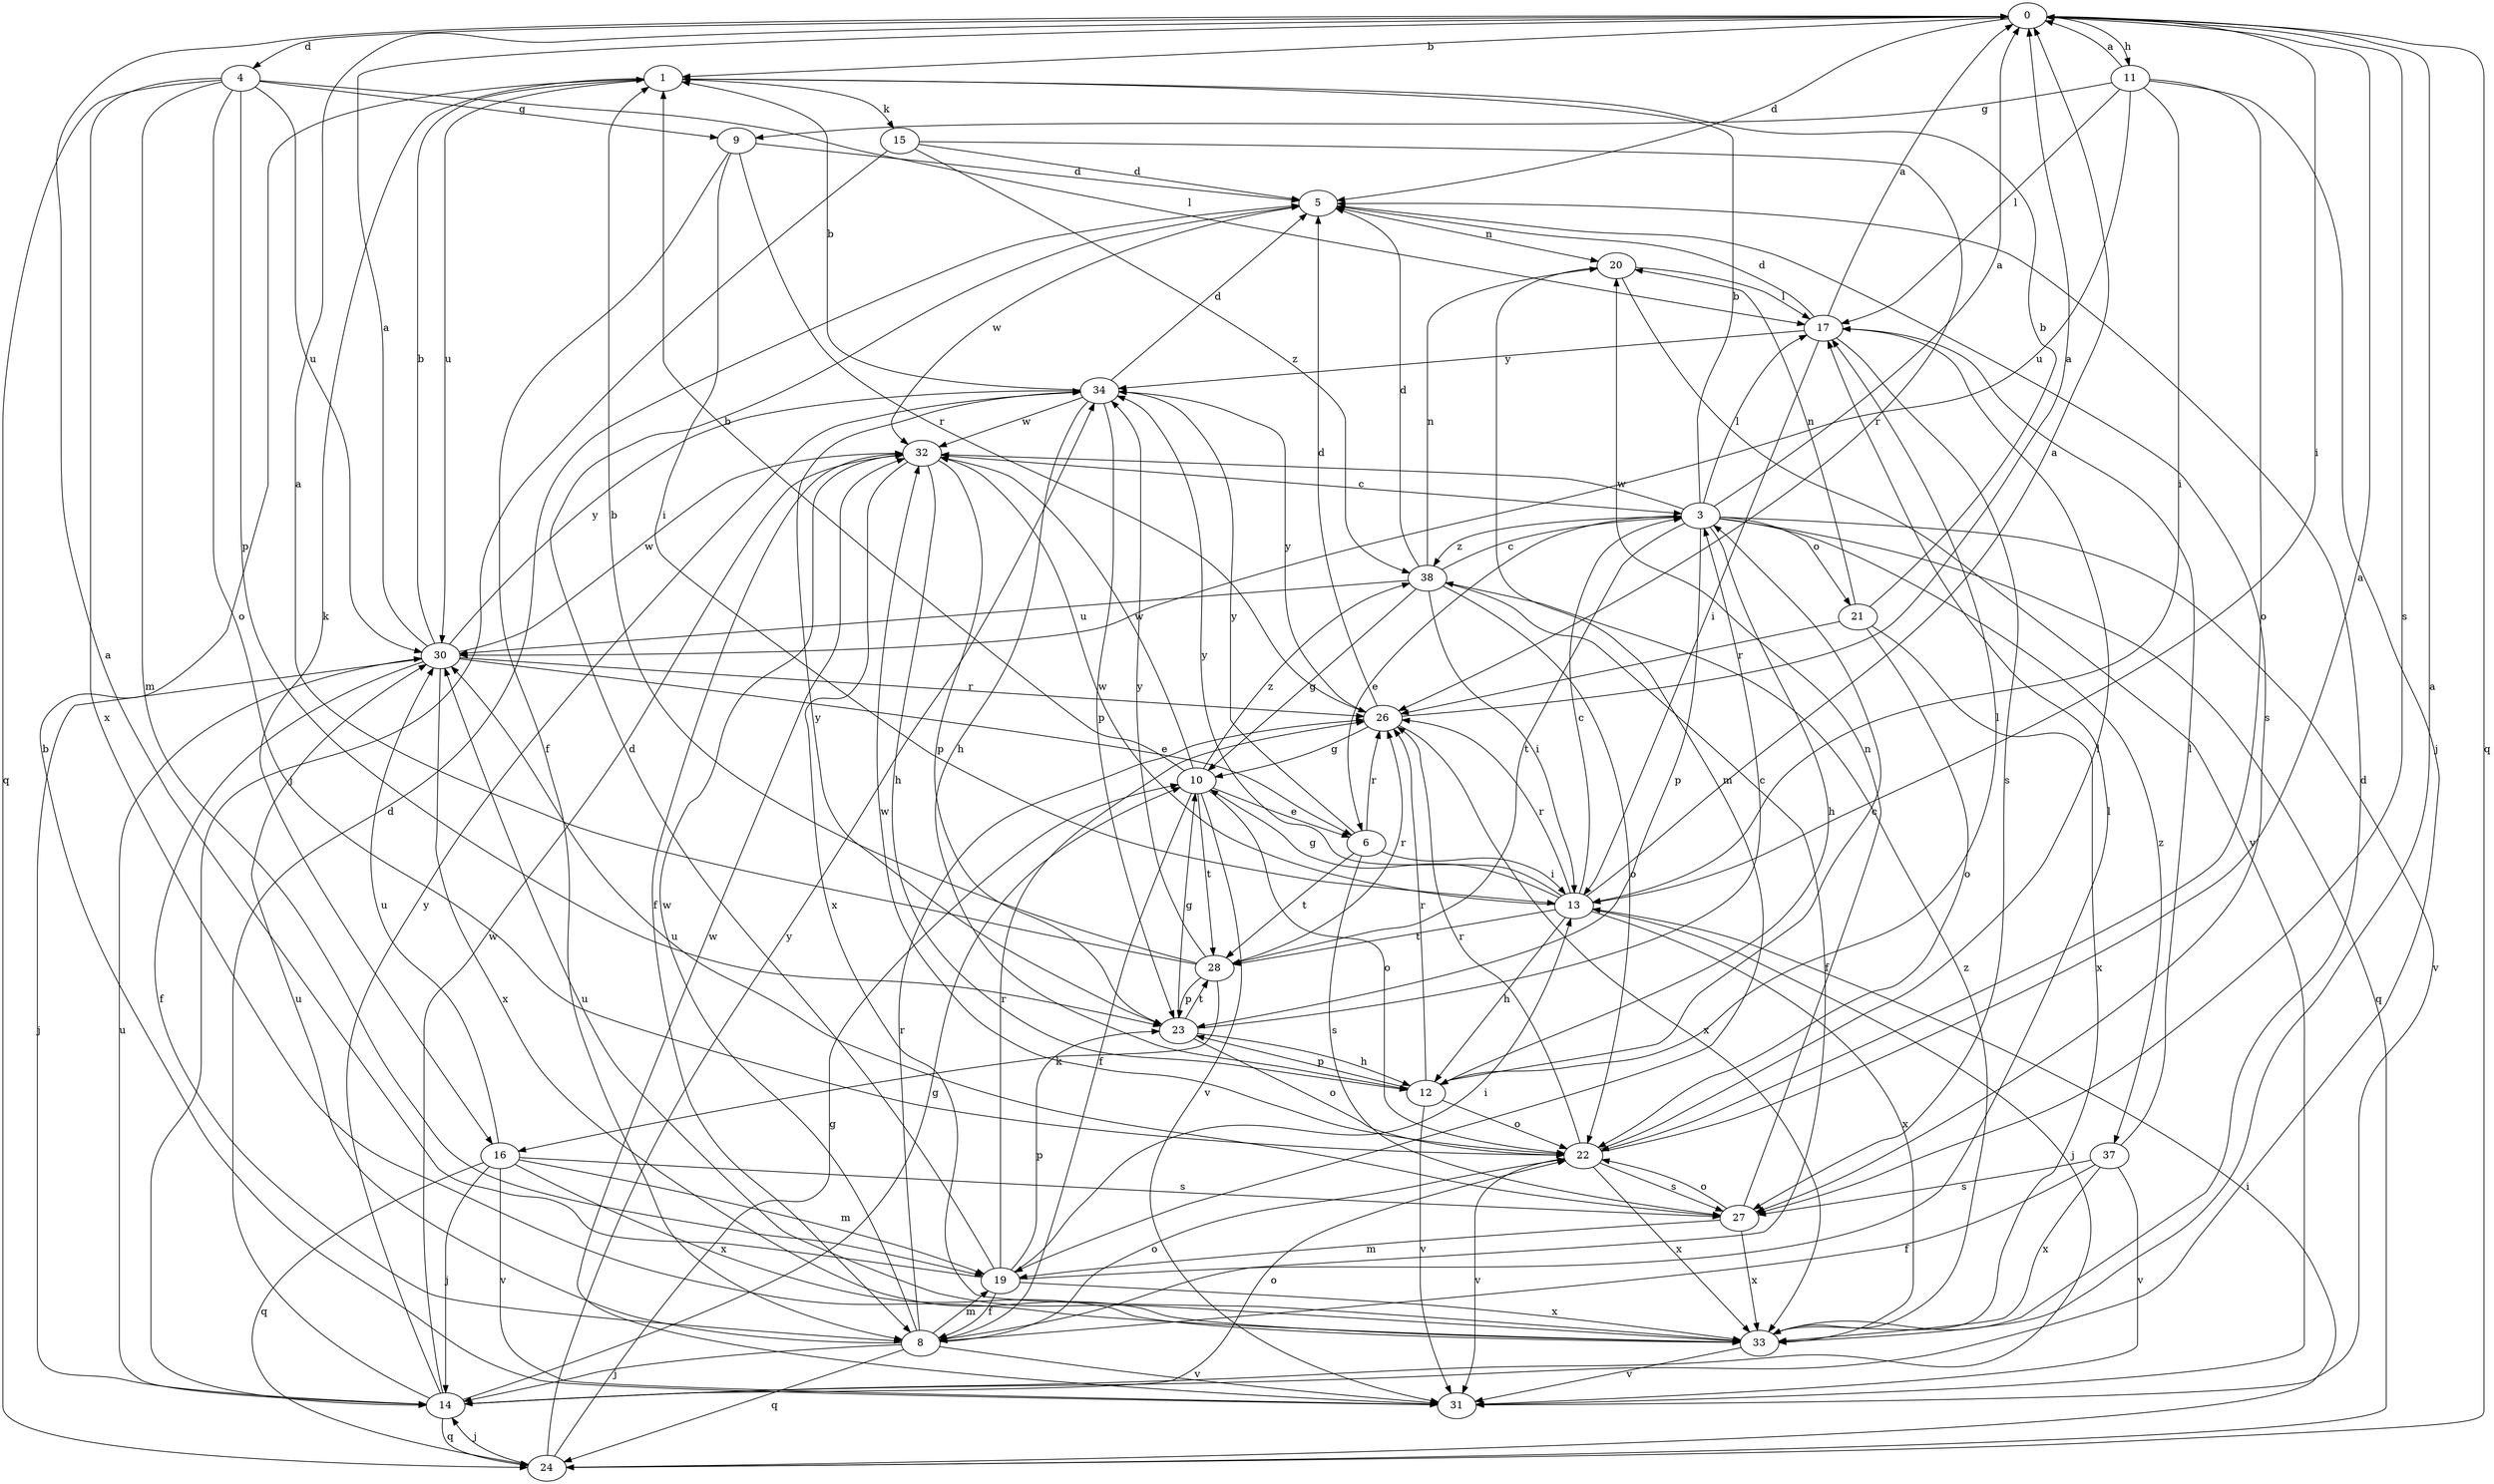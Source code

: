 strict digraph  {
0;
1;
3;
4;
5;
6;
8;
9;
10;
11;
12;
13;
14;
15;
16;
17;
19;
20;
21;
22;
23;
24;
26;
27;
28;
30;
31;
32;
33;
34;
37;
38;
0 -> 1  [label=b];
0 -> 4  [label=d];
0 -> 5  [label=d];
0 -> 11  [label=h];
0 -> 13  [label=i];
0 -> 24  [label=q];
0 -> 27  [label=s];
1 -> 15  [label=k];
1 -> 16  [label=k];
1 -> 30  [label=u];
3 -> 0  [label=a];
3 -> 1  [label=b];
3 -> 6  [label=e];
3 -> 12  [label=h];
3 -> 17  [label=l];
3 -> 21  [label=o];
3 -> 23  [label=p];
3 -> 24  [label=q];
3 -> 28  [label=t];
3 -> 31  [label=v];
3 -> 32  [label=w];
3 -> 37  [label=z];
3 -> 38  [label=z];
4 -> 9  [label=g];
4 -> 17  [label=l];
4 -> 19  [label=m];
4 -> 22  [label=o];
4 -> 23  [label=p];
4 -> 24  [label=q];
4 -> 30  [label=u];
4 -> 33  [label=x];
5 -> 20  [label=n];
5 -> 27  [label=s];
5 -> 32  [label=w];
6 -> 13  [label=i];
6 -> 26  [label=r];
6 -> 27  [label=s];
6 -> 28  [label=t];
6 -> 34  [label=y];
8 -> 14  [label=j];
8 -> 19  [label=m];
8 -> 22  [label=o];
8 -> 24  [label=q];
8 -> 26  [label=r];
8 -> 30  [label=u];
8 -> 31  [label=v];
8 -> 32  [label=w];
9 -> 5  [label=d];
9 -> 8  [label=f];
9 -> 13  [label=i];
9 -> 26  [label=r];
10 -> 1  [label=b];
10 -> 6  [label=e];
10 -> 8  [label=f];
10 -> 22  [label=o];
10 -> 28  [label=t];
10 -> 31  [label=v];
10 -> 32  [label=w];
10 -> 38  [label=z];
11 -> 0  [label=a];
11 -> 9  [label=g];
11 -> 13  [label=i];
11 -> 14  [label=j];
11 -> 17  [label=l];
11 -> 22  [label=o];
11 -> 30  [label=u];
12 -> 3  [label=c];
12 -> 17  [label=l];
12 -> 22  [label=o];
12 -> 23  [label=p];
12 -> 26  [label=r];
12 -> 31  [label=v];
13 -> 0  [label=a];
13 -> 3  [label=c];
13 -> 10  [label=g];
13 -> 12  [label=h];
13 -> 14  [label=j];
13 -> 26  [label=r];
13 -> 28  [label=t];
13 -> 32  [label=w];
13 -> 33  [label=x];
13 -> 34  [label=y];
14 -> 5  [label=d];
14 -> 10  [label=g];
14 -> 22  [label=o];
14 -> 24  [label=q];
14 -> 30  [label=u];
14 -> 32  [label=w];
14 -> 34  [label=y];
15 -> 5  [label=d];
15 -> 14  [label=j];
15 -> 26  [label=r];
15 -> 38  [label=z];
16 -> 14  [label=j];
16 -> 19  [label=m];
16 -> 24  [label=q];
16 -> 27  [label=s];
16 -> 30  [label=u];
16 -> 31  [label=v];
16 -> 33  [label=x];
17 -> 0  [label=a];
17 -> 5  [label=d];
17 -> 13  [label=i];
17 -> 27  [label=s];
17 -> 34  [label=y];
19 -> 0  [label=a];
19 -> 5  [label=d];
19 -> 8  [label=f];
19 -> 13  [label=i];
19 -> 17  [label=l];
19 -> 23  [label=p];
19 -> 26  [label=r];
19 -> 33  [label=x];
20 -> 17  [label=l];
20 -> 19  [label=m];
20 -> 31  [label=v];
21 -> 1  [label=b];
21 -> 20  [label=n];
21 -> 22  [label=o];
21 -> 26  [label=r];
21 -> 33  [label=x];
22 -> 0  [label=a];
22 -> 17  [label=l];
22 -> 26  [label=r];
22 -> 27  [label=s];
22 -> 31  [label=v];
22 -> 32  [label=w];
22 -> 33  [label=x];
23 -> 3  [label=c];
23 -> 10  [label=g];
23 -> 12  [label=h];
23 -> 22  [label=o];
23 -> 28  [label=t];
23 -> 34  [label=y];
24 -> 10  [label=g];
24 -> 13  [label=i];
24 -> 14  [label=j];
24 -> 34  [label=y];
26 -> 0  [label=a];
26 -> 5  [label=d];
26 -> 10  [label=g];
26 -> 33  [label=x];
26 -> 34  [label=y];
27 -> 19  [label=m];
27 -> 20  [label=n];
27 -> 22  [label=o];
27 -> 30  [label=u];
27 -> 33  [label=x];
28 -> 0  [label=a];
28 -> 1  [label=b];
28 -> 16  [label=k];
28 -> 23  [label=p];
28 -> 26  [label=r];
28 -> 34  [label=y];
30 -> 0  [label=a];
30 -> 1  [label=b];
30 -> 6  [label=e];
30 -> 8  [label=f];
30 -> 14  [label=j];
30 -> 26  [label=r];
30 -> 32  [label=w];
30 -> 33  [label=x];
30 -> 34  [label=y];
31 -> 1  [label=b];
31 -> 32  [label=w];
32 -> 3  [label=c];
32 -> 8  [label=f];
32 -> 12  [label=h];
32 -> 23  [label=p];
32 -> 33  [label=x];
33 -> 0  [label=a];
33 -> 5  [label=d];
33 -> 30  [label=u];
33 -> 31  [label=v];
33 -> 38  [label=z];
34 -> 1  [label=b];
34 -> 5  [label=d];
34 -> 12  [label=h];
34 -> 23  [label=p];
34 -> 32  [label=w];
37 -> 8  [label=f];
37 -> 17  [label=l];
37 -> 27  [label=s];
37 -> 31  [label=v];
37 -> 33  [label=x];
38 -> 3  [label=c];
38 -> 5  [label=d];
38 -> 8  [label=f];
38 -> 10  [label=g];
38 -> 13  [label=i];
38 -> 20  [label=n];
38 -> 22  [label=o];
38 -> 30  [label=u];
}
